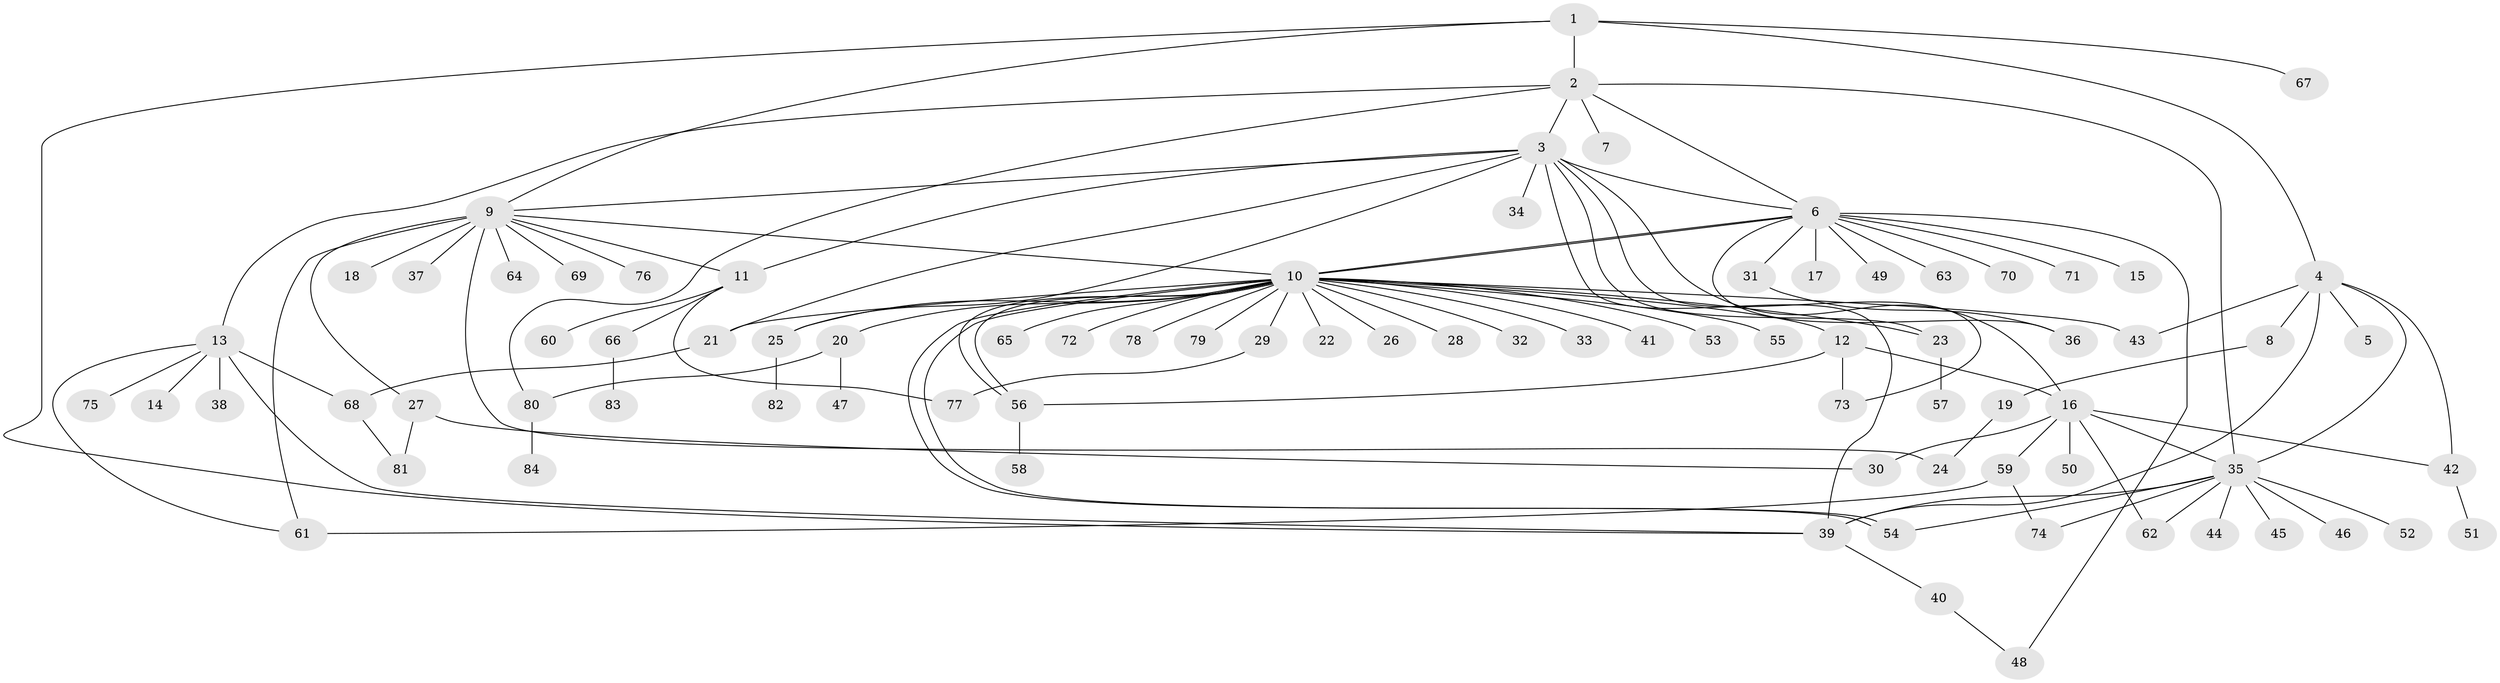 // coarse degree distribution, {7: 0.030303030303030304, 11: 0.030303030303030304, 12: 0.015151515151515152, 5: 0.030303030303030304, 13: 0.015151515151515152, 1: 0.5606060606060606, 2: 0.21212121212121213, 23: 0.015151515151515152, 4: 0.045454545454545456, 3: 0.030303030303030304, 9: 0.015151515151515152}
// Generated by graph-tools (version 1.1) at 2025/23/03/03/25 07:23:54]
// undirected, 84 vertices, 117 edges
graph export_dot {
graph [start="1"]
  node [color=gray90,style=filled];
  1;
  2;
  3;
  4;
  5;
  6;
  7;
  8;
  9;
  10;
  11;
  12;
  13;
  14;
  15;
  16;
  17;
  18;
  19;
  20;
  21;
  22;
  23;
  24;
  25;
  26;
  27;
  28;
  29;
  30;
  31;
  32;
  33;
  34;
  35;
  36;
  37;
  38;
  39;
  40;
  41;
  42;
  43;
  44;
  45;
  46;
  47;
  48;
  49;
  50;
  51;
  52;
  53;
  54;
  55;
  56;
  57;
  58;
  59;
  60;
  61;
  62;
  63;
  64;
  65;
  66;
  67;
  68;
  69;
  70;
  71;
  72;
  73;
  74;
  75;
  76;
  77;
  78;
  79;
  80;
  81;
  82;
  83;
  84;
  1 -- 2;
  1 -- 4;
  1 -- 9;
  1 -- 39;
  1 -- 67;
  2 -- 3;
  2 -- 6;
  2 -- 7;
  2 -- 13;
  2 -- 35;
  2 -- 80;
  3 -- 6;
  3 -- 9;
  3 -- 11;
  3 -- 16;
  3 -- 21;
  3 -- 23;
  3 -- 25;
  3 -- 34;
  3 -- 39;
  3 -- 73;
  4 -- 5;
  4 -- 8;
  4 -- 35;
  4 -- 39;
  4 -- 42;
  4 -- 43;
  6 -- 10;
  6 -- 10;
  6 -- 15;
  6 -- 17;
  6 -- 31;
  6 -- 36;
  6 -- 48;
  6 -- 49;
  6 -- 63;
  6 -- 70;
  6 -- 71;
  8 -- 19;
  9 -- 10;
  9 -- 11;
  9 -- 18;
  9 -- 24;
  9 -- 27;
  9 -- 37;
  9 -- 61;
  9 -- 64;
  9 -- 69;
  9 -- 76;
  10 -- 12;
  10 -- 20;
  10 -- 21;
  10 -- 22;
  10 -- 23;
  10 -- 25;
  10 -- 26;
  10 -- 28;
  10 -- 29;
  10 -- 32;
  10 -- 33;
  10 -- 41;
  10 -- 43;
  10 -- 53;
  10 -- 54;
  10 -- 54;
  10 -- 55;
  10 -- 56;
  10 -- 56;
  10 -- 65;
  10 -- 72;
  10 -- 78;
  10 -- 79;
  11 -- 60;
  11 -- 66;
  11 -- 77;
  12 -- 16;
  12 -- 56;
  12 -- 73;
  13 -- 14;
  13 -- 38;
  13 -- 39;
  13 -- 61;
  13 -- 68;
  13 -- 75;
  16 -- 30;
  16 -- 35;
  16 -- 42;
  16 -- 50;
  16 -- 59;
  16 -- 62;
  19 -- 24;
  20 -- 47;
  20 -- 80;
  21 -- 68;
  23 -- 57;
  25 -- 82;
  27 -- 30;
  27 -- 81;
  29 -- 77;
  31 -- 36;
  35 -- 39;
  35 -- 44;
  35 -- 45;
  35 -- 46;
  35 -- 52;
  35 -- 54;
  35 -- 62;
  35 -- 74;
  39 -- 40;
  40 -- 48;
  42 -- 51;
  56 -- 58;
  59 -- 61;
  59 -- 74;
  66 -- 83;
  68 -- 81;
  80 -- 84;
}
